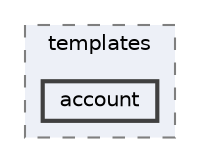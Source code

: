 digraph "cuentas/templates/account"
{
 // LATEX_PDF_SIZE
  bgcolor="transparent";
  edge [fontname=Helvetica,fontsize=10,labelfontname=Helvetica,labelfontsize=10];
  node [fontname=Helvetica,fontsize=10,shape=box,height=0.2,width=0.4];
  compound=true
  subgraph clusterdir_23d4696e9c70e40e6f2525f56fa2ed70 {
    graph [ bgcolor="#edf0f7", pencolor="grey50", label="templates", fontname=Helvetica,fontsize=10 style="filled,dashed", URL="dir_23d4696e9c70e40e6f2525f56fa2ed70.html",tooltip=""]
  dir_4bf1b6d4dd3ff421b45e07a22f58c8e5 [label="account", fillcolor="#edf0f7", color="grey25", style="filled,bold", URL="dir_4bf1b6d4dd3ff421b45e07a22f58c8e5.html",tooltip=""];
  }
}
